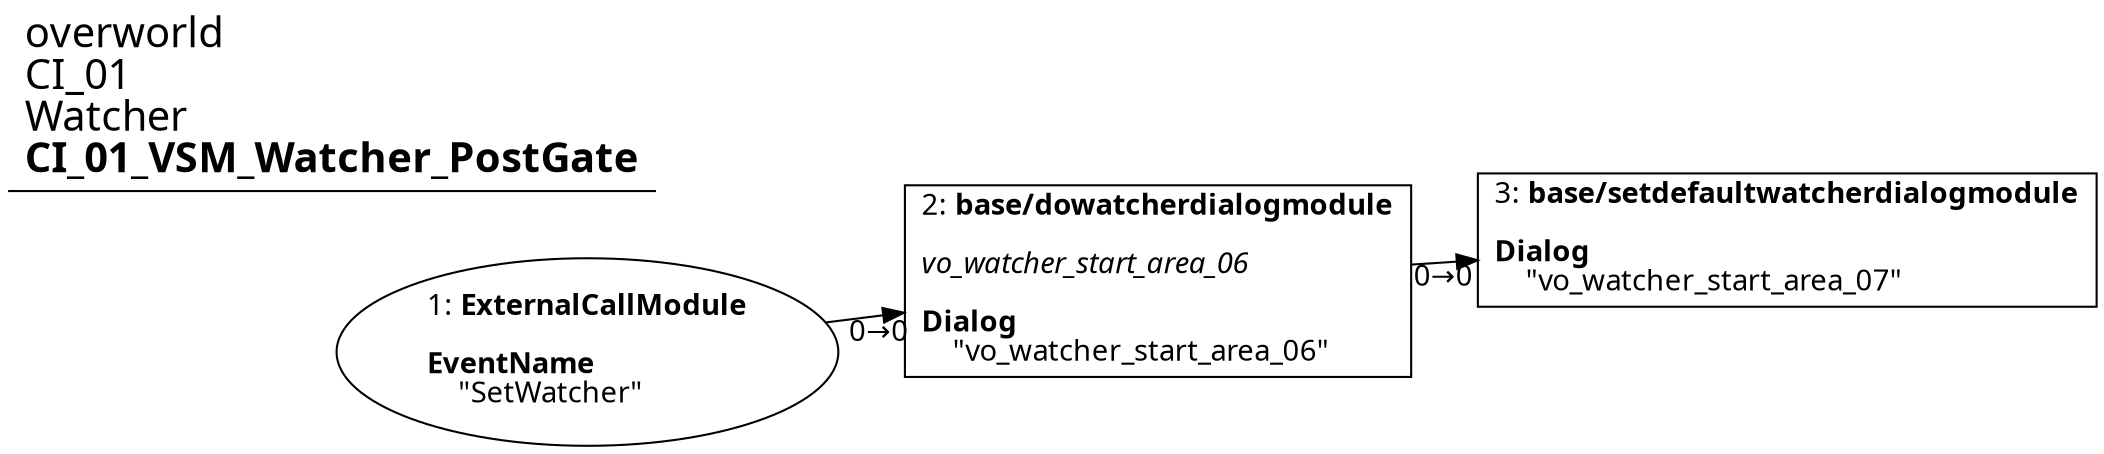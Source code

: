 digraph {
    layout = fdp;
    overlap = prism;
    sep = "+16";
    splines = spline;

    node [ shape = box ];

    graph [ fontname = "Segoe UI" ];
    node [ fontname = "Segoe UI" ];
    edge [ fontname = "Segoe UI" ];

    1 [ label = <1: <b>ExternalCallModule</b><br/><br/><b>EventName</b><br align="left"/>    &quot;SetWatcher&quot;<br align="left"/>> ];
    1 [ shape = oval ]
    1 [ pos = "0.16800001,-0.28800002!" ];
    1 -> 2 [ label = "0→0" ];

    2 [ label = <2: <b>base/dowatcherdialogmodule</b><br/><br/><i>vo_watcher_start_area_06<br align="left"/></i><br align="left"/><b>Dialog</b><br align="left"/>    &quot;vo_watcher_start_area_06&quot;<br align="left"/>> ];
    2 [ pos = "0.437,-0.28800002!" ];
    2 -> 3 [ label = "0→0" ];

    3 [ label = <3: <b>base/setdefaultwatcherdialogmodule</b><br/><br/><b>Dialog</b><br align="left"/>    &quot;vo_watcher_start_area_07&quot;<br align="left"/>> ];
    3 [ pos = "0.69000006,-0.28800002!" ];

    title [ pos = "0.16700001,-0.287!" ];
    title [ shape = underline ];
    title [ label = <<font point-size="20">overworld<br align="left"/>CI_01<br align="left"/>Watcher<br align="left"/><b>CI_01_VSM_Watcher_PostGate</b><br align="left"/></font>> ];
}

